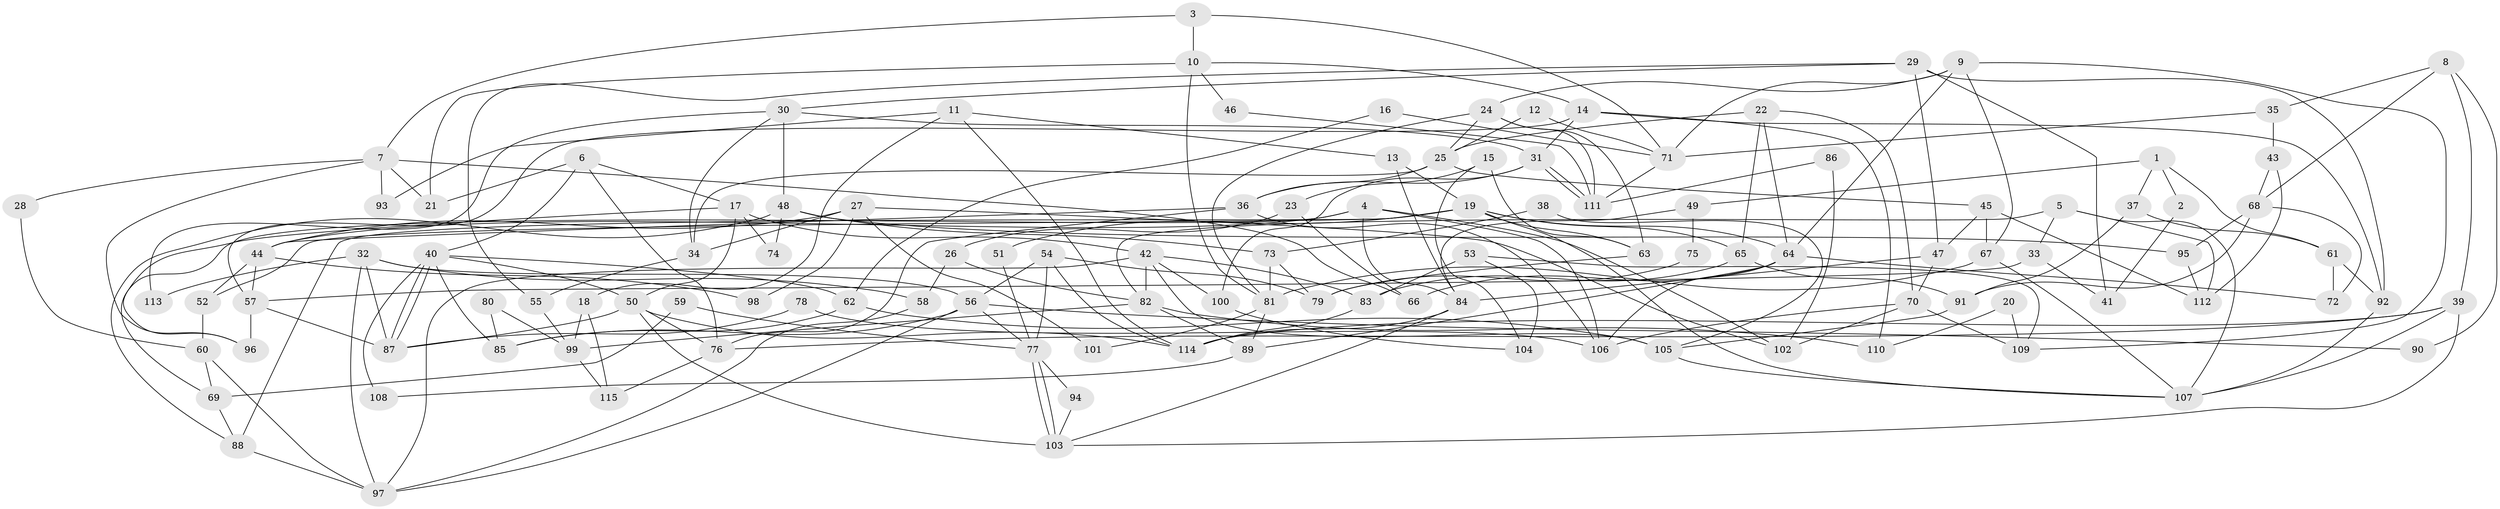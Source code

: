 // Generated by graph-tools (version 1.1) at 2025/50/03/09/25 03:50:13]
// undirected, 115 vertices, 230 edges
graph export_dot {
graph [start="1"]
  node [color=gray90,style=filled];
  1;
  2;
  3;
  4;
  5;
  6;
  7;
  8;
  9;
  10;
  11;
  12;
  13;
  14;
  15;
  16;
  17;
  18;
  19;
  20;
  21;
  22;
  23;
  24;
  25;
  26;
  27;
  28;
  29;
  30;
  31;
  32;
  33;
  34;
  35;
  36;
  37;
  38;
  39;
  40;
  41;
  42;
  43;
  44;
  45;
  46;
  47;
  48;
  49;
  50;
  51;
  52;
  53;
  54;
  55;
  56;
  57;
  58;
  59;
  60;
  61;
  62;
  63;
  64;
  65;
  66;
  67;
  68;
  69;
  70;
  71;
  72;
  73;
  74;
  75;
  76;
  77;
  78;
  79;
  80;
  81;
  82;
  83;
  84;
  85;
  86;
  87;
  88;
  89;
  90;
  91;
  92;
  93;
  94;
  95;
  96;
  97;
  98;
  99;
  100;
  101;
  102;
  103;
  104;
  105;
  106;
  107;
  108;
  109;
  110;
  111;
  112;
  113;
  114;
  115;
  1 -- 61;
  1 -- 37;
  1 -- 2;
  1 -- 49;
  2 -- 41;
  3 -- 10;
  3 -- 71;
  3 -- 7;
  4 -- 106;
  4 -- 84;
  4 -- 44;
  4 -- 69;
  4 -- 102;
  5 -- 107;
  5 -- 82;
  5 -- 33;
  5 -- 112;
  6 -- 17;
  6 -- 40;
  6 -- 21;
  6 -- 76;
  7 -- 96;
  7 -- 21;
  7 -- 28;
  7 -- 66;
  7 -- 93;
  8 -- 39;
  8 -- 68;
  8 -- 35;
  8 -- 90;
  9 -- 24;
  9 -- 67;
  9 -- 64;
  9 -- 71;
  9 -- 109;
  10 -- 81;
  10 -- 21;
  10 -- 14;
  10 -- 46;
  11 -- 114;
  11 -- 13;
  11 -- 18;
  11 -- 93;
  12 -- 71;
  12 -- 25;
  13 -- 84;
  13 -- 19;
  14 -- 31;
  14 -- 57;
  14 -- 92;
  14 -- 110;
  15 -- 104;
  15 -- 63;
  15 -- 23;
  16 -- 71;
  16 -- 62;
  17 -- 50;
  17 -- 42;
  17 -- 74;
  17 -- 96;
  18 -- 115;
  18 -- 99;
  19 -- 107;
  19 -- 65;
  19 -- 51;
  19 -- 52;
  19 -- 63;
  19 -- 64;
  19 -- 88;
  20 -- 109;
  20 -- 110;
  22 -- 70;
  22 -- 64;
  22 -- 25;
  22 -- 65;
  23 -- 66;
  23 -- 26;
  24 -- 81;
  24 -- 25;
  24 -- 63;
  24 -- 111;
  25 -- 36;
  25 -- 34;
  25 -- 45;
  26 -- 58;
  26 -- 82;
  27 -- 102;
  27 -- 44;
  27 -- 34;
  27 -- 98;
  27 -- 101;
  28 -- 60;
  29 -- 92;
  29 -- 30;
  29 -- 41;
  29 -- 47;
  29 -- 55;
  30 -- 34;
  30 -- 31;
  30 -- 48;
  30 -- 113;
  31 -- 111;
  31 -- 111;
  31 -- 36;
  31 -- 100;
  32 -- 97;
  32 -- 87;
  32 -- 56;
  32 -- 58;
  32 -- 113;
  33 -- 57;
  33 -- 41;
  34 -- 55;
  35 -- 71;
  35 -- 43;
  36 -- 44;
  36 -- 76;
  36 -- 106;
  37 -- 91;
  37 -- 61;
  38 -- 73;
  38 -- 105;
  39 -- 76;
  39 -- 103;
  39 -- 107;
  39 -- 114;
  40 -- 50;
  40 -- 87;
  40 -- 87;
  40 -- 62;
  40 -- 85;
  40 -- 108;
  42 -- 97;
  42 -- 82;
  42 -- 83;
  42 -- 100;
  42 -- 105;
  43 -- 112;
  43 -- 68;
  44 -- 52;
  44 -- 57;
  44 -- 98;
  45 -- 67;
  45 -- 47;
  45 -- 112;
  46 -- 111;
  47 -- 70;
  47 -- 84;
  48 -- 95;
  48 -- 73;
  48 -- 74;
  48 -- 88;
  49 -- 84;
  49 -- 75;
  50 -- 103;
  50 -- 87;
  50 -- 76;
  50 -- 114;
  51 -- 77;
  52 -- 60;
  53 -- 83;
  53 -- 109;
  53 -- 104;
  54 -- 77;
  54 -- 114;
  54 -- 56;
  54 -- 79;
  55 -- 99;
  56 -- 77;
  56 -- 85;
  56 -- 90;
  56 -- 97;
  57 -- 87;
  57 -- 96;
  58 -- 97;
  59 -- 69;
  59 -- 77;
  60 -- 97;
  60 -- 69;
  61 -- 72;
  61 -- 92;
  62 -- 85;
  62 -- 105;
  63 -- 79;
  64 -- 66;
  64 -- 72;
  64 -- 89;
  64 -- 106;
  65 -- 83;
  65 -- 91;
  67 -- 107;
  67 -- 81;
  68 -- 91;
  68 -- 72;
  68 -- 95;
  69 -- 88;
  70 -- 106;
  70 -- 102;
  70 -- 109;
  71 -- 111;
  73 -- 79;
  73 -- 81;
  75 -- 79;
  76 -- 115;
  77 -- 103;
  77 -- 103;
  77 -- 94;
  78 -- 87;
  78 -- 106;
  80 -- 99;
  80 -- 85;
  81 -- 89;
  81 -- 101;
  82 -- 99;
  82 -- 89;
  82 -- 110;
  83 -- 114;
  84 -- 114;
  84 -- 103;
  86 -- 102;
  86 -- 111;
  88 -- 97;
  89 -- 108;
  91 -- 105;
  92 -- 107;
  94 -- 103;
  95 -- 112;
  99 -- 115;
  100 -- 104;
  105 -- 107;
}
